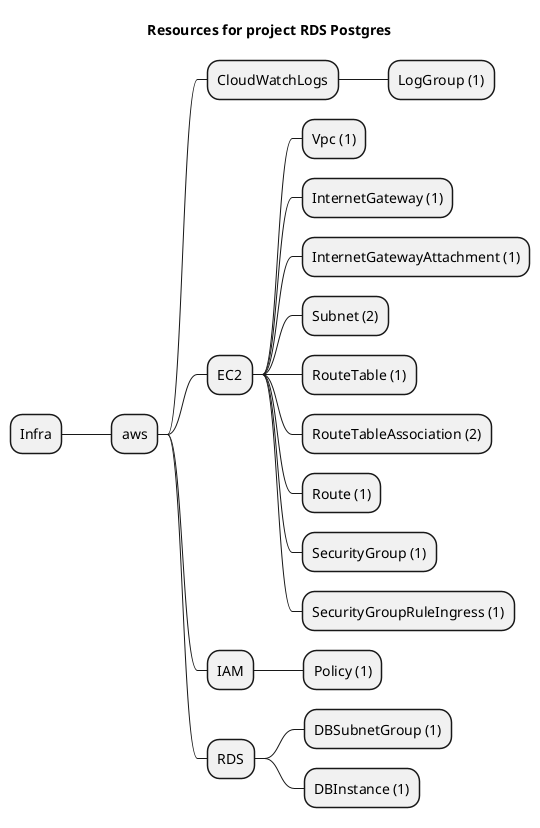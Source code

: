 @startmindmap
title Resources for project RDS Postgres
skinparam monochrome true
+ Infra
++ aws
+++ CloudWatchLogs
++++ LogGroup (1)
+++ EC2
++++ Vpc (1)
++++ InternetGateway (1)
++++ InternetGatewayAttachment (1)
++++ Subnet (2)
++++ RouteTable (1)
++++ RouteTableAssociation (2)
++++ Route (1)
++++ SecurityGroup (1)
++++ SecurityGroupRuleIngress (1)
+++ IAM
++++ Policy (1)
+++ RDS
++++ DBSubnetGroup (1)
++++ DBInstance (1)
@endmindmap